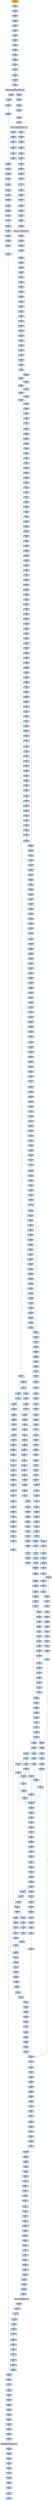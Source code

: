 strict digraph G {
	graph [bgcolor=transparent,
		name=G
	];
	node [color=lightsteelblue,
		fillcolor=lightsteelblue,
		shape=rectangle,
		style=filled
	];
	"0x0049e8c4"	[label="0x0049e8c4
movl"];
	"0x0049e8c7"	[label="0x0049e8c7
addl"];
	"0x0049e8c4" -> "0x0049e8c7"	[color="#000000"];
	"0x0049e9c0"	[label="0x0049e9c0
movb"];
	"0x0049e9c2"	[label="0x0049e9c2
incl"];
	"0x0049e9c0" -> "0x0049e9c2"	[color="#000000"];
	"0x0049e395"	[label="0x0049e395
pushl"];
	"0x0049e396"	[label="0x0049e396
pushl"];
	"0x0049e395" -> "0x0049e396"	[color="#000000"];
	"0x0049ef74"	[label="0x0049ef74
jb"];
	"0x0049ef7a"	[label="0x0049ef7a
movl"];
	"0x0049ef74" -> "0x0049ef7a"	[color="#000000",
		label=F];
	"0x0049ee50"	[label="0x0049ee50
andl"];
	"0x0049ee55"	[label="0x0049ee55
addl"];
	"0x0049ee50" -> "0x0049ee55"	[color="#000000"];
	"0x0049ef55"	[label="0x0049ef55
jb"];
	"0x0049ef57"	[label="0x0049ef57
movl"];
	"0x0049ef55" -> "0x0049ef57"	[color="#000000",
		label=F];
	"0x0049ecc9"	[label="0x0049ecc9
jb"];
	"0x0049eccb"	[label="0x0049eccb
jmp"];
	"0x0049ecc9" -> "0x0049eccb"	[color="#000000",
		label=F];
	"0x0049e864"	[label="0x0049e864
xorl"];
	"0x0049e866"	[label="0x0049e866
movb"];
	"0x0049e864" -> "0x0049e866"	[color="#000000"];
	"0x0049e95a"	[label="0x0049e95a
movl"];
	"0x0049e960"	[label="0x0049e960
xorl"];
	"0x0049e95a" -> "0x0049e960"	[color="#000000"];
	"0x0049e80f"	[label="0x0049e80f
movl"];
	"0x0049e813"	[label="0x0049e813
movl"];
	"0x0049e80f" -> "0x0049e813"	[color="#000000"];
	"0x0049eaaf"	[label="0x0049eaaf
incl"];
	"0x0049eab0"	[label="0x0049eab0
cmpl"];
	"0x0049eaaf" -> "0x0049eab0"	[color="#000000"];
	"0x0049e911"	[label="0x0049e911
movl"];
	"0x0049e915"	[label="0x0049e915
andl"];
	"0x0049e911" -> "0x0049e915"	[color="#000000"];
	"0x0049e287"	[label="0x0049e287
testl"];
	"0x0049e289"	[label="0x0049e289
jne"];
	"0x0049e287" -> "0x0049e289"	[color="#000000"];
	"0x0049ecea"	[label="0x0049ecea
popl"];
	"0x0049eceb"	[label="0x0049eceb
addl"];
	"0x0049ecea" -> "0x0049eceb"	[color="#000000"];
	"0x0049e974"	[label="0x0049e974
movl"];
	"0x0049e97a"	[label="0x0049e97a
andl"];
	"0x0049e974" -> "0x0049e97a"	[color="#000000"];
	"0x0049e90d"	[label="0x0049e90d
repz"];
	"0x0049e90f"	[label="0x0049e90f
movl"];
	"0x0049e90d" -> "0x0049e90f"	[color="#000000"];
	"0x0049e986"	[label="0x0049e986
xorl"];
	"0x0049e988"	[label="0x0049e988
movb"];
	"0x0049e986" -> "0x0049e988"	[color="#000000"];
	"0x0049e2c8"	[label="0x0049e2c8
je"];
	"0x0049e373"	[label="0x0049e373
movl"];
	"0x0049e2c8" -> "0x0049e373"	[color="#000000",
		label=T];
	"0x0049ef16"	[label="0x0049ef16
movl"];
	"0x0049ef1c"	[label="0x0049ef1c
movl"];
	"0x0049ef16" -> "0x0049ef1c"	[color="#000000"];
	"0x0049e056"	[label="0x0049e056
movb"];
	"0x0049e058"	[label="0x0049e058
scasb"];
	"0x0049e056" -> "0x0049e058"	[color="#000000"];
	"0x0049ea3b"	[label="0x0049ea3b
jae"];
	"0x0049ea44"	[label="0x0049ea44
cmpl"];
	"0x0049ea3b" -> "0x0049ea44"	[color="#000000",
		label=T];
	"0x0049ea3d"	[label="0x0049ea3d
movl"];
	"0x0049ea3b" -> "0x0049ea3d"	[color="#000000",
		label=F];
	"0x0049e7db"	[label="0x0049e7db
movl"];
	"0x0049e7de"	[label="0x0049e7de
movl"];
	"0x0049e7db" -> "0x0049e7de"	[color="#000000"];
	"0x0049eec8"	[label="0x0049eec8
cmpl"];
	"0x0049eecb"	[label="0x0049eecb
movl"];
	"0x0049eec8" -> "0x0049eecb"	[color="#000000"];
	"0x0049e8fa"	[label="0x0049e8fa
movl"];
	"0x0049e8fe"	[label="0x0049e8fe
movl"];
	"0x0049e8fa" -> "0x0049e8fe"	[color="#000000"];
	"0x0049eb76"	[label="0x0049eb76
call"];
	"0x0049e7a4"	[label="0x0049e7a4
pushl"];
	"0x0049eb76" -> "0x0049e7a4"	[color="#000000"];
	"0x0049eaf1"	[label="0x0049eaf1
movl"];
	"0x0049eaf7"	[label="0x0049eaf7
popl"];
	"0x0049eaf1" -> "0x0049eaf7"	[color="#000000"];
	"0x0049e84b"	[label="0x0049e84b
xorl"];
	"0x0049e84d"	[label="0x0049e84d
leal"];
	"0x0049e84b" -> "0x0049e84d"	[color="#000000"];
	"0x0049eba0"	[label="0x0049eba0
jb"];
	"0x0049eba2"	[label="0x0049eba2
leal"];
	"0x0049eba0" -> "0x0049eba2"	[color="#000000",
		label=F];
	"0x0049e89a"	[label="0x0049e89a
movl"];
	"0x0049e89e"	[label="0x0049e89e
leal"];
	"0x0049e89a" -> "0x0049e89e"	[color="#000000"];
	"0x0049e367"	[label="0x0049e367
addl"];
	"0x0049e36e"	[label="0x0049e36e
jmp"];
	"0x0049e367" -> "0x0049e36e"	[color="#000000"];
	"0x0049e6d7"	[label="0x0049e6d7
call"];
	"0x0049ea84"	[label="0x0049ea84
pushl"];
	"0x0049e6d7" -> "0x0049ea84"	[color="#000000"];
	"0x0049e7d9"	[label="0x0049e7d9
addl"];
	"0x0049e7d9" -> "0x0049e7db"	[color="#000000"];
	"0x0049e059"	[label="0x0049e059
jne"];
	"0x0049e058" -> "0x0049e059"	[color="#000000"];
	"0x0049e831"	[label="0x0049e831
ret"];
	"0x0049e831" -> "0x0049eaf1"	[color="#000000"];
	"0x0049ecd4"	[label="0x0049ecd4
movl"];
	"0x0049ecda"	[label="0x0049ecda
leal"];
	"0x0049ecd4" -> "0x0049ecda"	[color="#000000"];
	"0x0049e817"	[label="0x0049e817
movl"];
	"0x0049e81d"	[label="0x0049e81d
movl"];
	"0x0049e817" -> "0x0049e81d"	[color="#000000"];
	"0x0049eabc"	[label="0x0049eabc
pushl"];
	"0x0049eabd"	[label="0x0049eabd
pushl"];
	"0x0049eabc" -> "0x0049eabd"	[color="#000000"];
	"0x0049e8eb"	[label="0x0049e8eb
andl"];
	"0x0049e8f0"	[label="0x0049e8f0
subl"];
	"0x0049e8eb" -> "0x0049e8f0"	[color="#000000"];
	"0x0049ed3b"	[label="0x0049ed3b
incl"];
	"0x0049ed3c"	[label="0x0049ed3c
movl"];
	"0x0049ed3b" -> "0x0049ed3c"	[color="#000000"];
	"0x0049ea31"	[label="0x0049ea31
movl"];
	"0x0049ea36"	[label="0x0049ea36
jmp"];
	"0x0049ea31" -> "0x0049ea36"	[color="#000000"];
	"0x0049ea93"	[label="0x0049ea93
movl"];
	"0x0049ea95"	[label="0x0049ea95
pushl"];
	"0x0049ea93" -> "0x0049ea95"	[color="#000000"];
	"0x0049ed42"	[label="0x0049ed42
jmp"];
	"0x0049ef70"	[label="0x0049ef70
cmpl"];
	"0x0049ed42" -> "0x0049ef70"	[color="#000000"];
	"0x0049eb24"	[label="0x0049eb24
movl"];
	"0x0049eb2a"	[label="0x0049eb2a
movl"];
	"0x0049eb24" -> "0x0049eb2a"	[color="#000000"];
	"0x0049ea42"	[label="0x0049ea42
jmp"];
	"0x0049ea58"	[label="0x0049ea58
movl"];
	"0x0049ea42" -> "0x0049ea58"	[color="#000000"];
	"0x0049e00d"	[label="0x0049e00d
ret"];
	"0x0049e008"	[label="0x0049e008
jmp"];
	"0x0049e00d" -> "0x0049e008"	[color="#000000"];
	"0x0049eb6c"	[label="0x0049eb6c
pushl"];
	"0x0049eb6d"	[label="0x0049eb6d
pushl"];
	"0x0049eb6c" -> "0x0049eb6d"	[color="#000000"];
	"0x0049e095"	[label="0x0049e095
je"];
	"0x0049e0a1"	[label="0x0049e0a1
leal"];
	"0x0049e095" -> "0x0049e0a1"	[color="#000000",
		label=T];
	"0x0049e962"	[label="0x0049e962
testl"];
	"0x0049e960" -> "0x0049e962"	[color="#000000"];
	"0x0049ea87"	[label="0x0049ea87
movl"];
	"0x0049ea89"	[label="0x0049ea89
xorl"];
	"0x0049ea87" -> "0x0049ea89"	[color="#000000"];
	"0x0049e117"	[label="0x0049e117
movl"];
	"0x0049e11d"	[label="0x0049e11d
xorl"];
	"0x0049e117" -> "0x0049e11d"	[color="#000000"];
	"0x0049ef51"	[label="0x0049ef51
movl"];
	"0x0049ef53"	[label="0x0049ef53
cmpl"];
	"0x0049ef51" -> "0x0049ef53"	[color="#000000"];
	"0x0049e161"	[label="0x0049e161
movl"];
	"0x0049e163"	[label="0x0049e163
addl"];
	"0x0049e161" -> "0x0049e163"	[color="#000000"];
	"0x0049e1c0"	[label="0x0049e1c0
movl"];
	"0x0049e1c6"	[label="0x0049e1c6
subl"];
	"0x0049e1c0" -> "0x0049e1c6"	[color="#000000"];
	"0x0049e83d"	[label="0x0049e83d
movl"];
	"0x0049e83f"	[label="0x0049e83f
pushl"];
	"0x0049e83d" -> "0x0049e83f"	[color="#000000"];
	"0x0049e904"	[label="0x0049e904
shll"];
	"0x0049e907"	[label="0x0049e907
movw"];
	"0x0049e904" -> "0x0049e907"	[color="#000000"];
	"0x0049e91e"	[label="0x0049e91e
movl"];
	"0x0049e922"	[label="0x0049e922
movl"];
	"0x0049e91e" -> "0x0049e922"	[color="#000000"];
	"0x0049ea96"	[label="0x0049ea96
call"];
	"0x0049ea95" -> "0x0049ea96"	[color="#000000"];
	"0x0049e845"	[label="0x0049e845
movl"];
	"0x0049e845" -> "0x0049e84b"	[color="#000000"];
	"0x0049ebac"	[label="0x0049ebac
pushl"];
	"0x0049ebad"	[label="0x0049ebad
movl"];
	"0x0049ebac" -> "0x0049ebad"	[color="#000000"];
	"0x0049e802"	[label="0x0049e802
shrl"];
	"0x0049e804"	[label="0x0049e804
addl"];
	"0x0049e802" -> "0x0049e804"	[color="#000000"];
	"0x0049e7fb"	[label="0x0049e7fb
subl"];
	"0x0049e7fd"	[label="0x0049e7fd
andl"];
	"0x0049e7fb" -> "0x0049e7fd"	[color="#000000"];
	"0x0049eea8"	[label="0x0049eea8
shll"];
	"0x0049eeab"	[label="0x0049eeab
movb"];
	"0x0049eea8" -> "0x0049eeab"	[color="#000000"];
	"0x0049e8c9"	[label="0x0049e8c9
cmpl"];
	"0x0049e8c7" -> "0x0049e8c9"	[color="#000000"];
	"0x0049e9a1"	[label="0x0049e9a1
popl"];
	"0x0049e9a2"	[label="0x0049e9a2
popl"];
	"0x0049e9a1" -> "0x0049e9a2"	[color="#000000"];
	"0x0049e8d5"	[label="0x0049e8d5
movl"];
	"0x0049e8d8"	[label="0x0049e8d8
movl"];
	"0x0049e8d5" -> "0x0049e8d8"	[color="#000000"];
	"0x0049eab9"	[label="0x0049eab9
leal"];
	"0x0049eab9" -> "0x0049eabc"	[color="#000000"];
	"0x0049e6dc"	[label="0x0049e6dc
movl"];
	"0x0049e6e3"	[label="0x0049e6e3
movl"];
	"0x0049e6dc" -> "0x0049e6e3"	[color="#000000"];
	"0x0049ee46"	[label="0x0049ee46
movl"];
	"0x0049ee49"	[label="0x0049ee49
movl"];
	"0x0049ee46" -> "0x0049ee49"	[color="#000000"];
	"0x0049ef53" -> "0x0049ef55"	[color="#000000"];
	"0x0049e80b"	[label="0x0049e80b
popl"];
	"0x0049e80c"	[label="0x0049e80c
ret"];
	"0x0049e80b" -> "0x0049e80c"	[color="#000000"];
	"0x0049e964"	[label="0x0049e964
jbe"];
	"0x0049e966"	[label="0x0049e966
movl"];
	"0x0049e964" -> "0x0049e966"	[color="#000000",
		label=F];
	"0x0049e885"	[label="0x0049e885
movl"];
	"0x0049e888"	[label="0x0049e888
movl"];
	"0x0049e885" -> "0x0049e888"	[color="#000000"];
	"0x0049e9b5"	[label="0x0049e9b5
pushl"];
	"0x0049e9b6"	[label="0x0049e9b6
movl"];
	"0x0049e9b5" -> "0x0049e9b6"	[color="#000000"];
	"0x0049e014"	[label="0x0049e014
popl"];
	"0x0049e015"	[label="0x0049e015
movl"];
	"0x0049e014" -> "0x0049e015"	[color="#000000"];
	"0x0049ef5b"	[label="0x0049ef5b
addl"];
	"0x0049ef5d"	[label="0x0049ef5d
movl"];
	"0x0049ef5b" -> "0x0049ef5d"	[color="#000000"];
	"0x0049ea5f"	[label="0x0049ea5f
movl"];
	"0x0049ea62"	[label="0x0049ea62
movl"];
	"0x0049ea5f" -> "0x0049ea62"	[color="#000000"];
	"0x0049eb6e"	[label="0x0049eb6e
leal"];
	"0x0049eb71"	[label="0x0049eb71
pushl"];
	"0x0049eb6e" -> "0x0049eb71"	[color="#000000"];
	"0x0049ecf9"	[label="0x0049ecf9
subl"];
	"0x0049ecff"	[label="0x0049ecff
ret"];
	"0x0049ecf9" -> "0x0049ecff"	[color="#000000"];
	"0x0049e093"	[label="0x0049e093
orl"];
	"0x0049e093" -> "0x0049e095"	[color="#000000"];
	"0x0049e101"	[label="0x0049e101
movb"];
	"0x0049e103"	[label="0x0049e103
cmpb"];
	"0x0049e101" -> "0x0049e103"	[color="#000000"];
	"0x0049eb6d" -> "0x0049eb6e"	[color="#000000"];
	"0x0049e00e"	[label="0x0049e00e
call"];
	"0x0049e00e" -> "0x0049e014"	[color="#000000"];
	"0x0049ef6e"	[label="0x0049ef6e
je"];
	"0x0049ef6e" -> "0x0049ef70"	[color="#000000",
		label=F];
	"0x0049e7d6"	[label="0x0049e7d6
movl"];
	"0x0049e7d6" -> "0x0049e7d9"	[color="#000000"];
	"0x0049e929"	[label="0x0049e929
incl"];
	"0x0049e92a"	[label="0x0049e92a
decl"];
	"0x0049e929" -> "0x0049e92a"	[color="#000000"];
	"0x0049e7c7"	[label="0x0049e7c7
movl"];
	"0x0049e7cb"	[label="0x0049e7cb
shll"];
	"0x0049e7c7" -> "0x0049e7cb"	[color="#000000"];
	"0x0049e87e"	[label="0x0049e87e
movl"];
	"0x0049e882"	[label="0x0049e882
movl"];
	"0x0049e87e" -> "0x0049e882"	[color="#000000"];
	"0x0049ef57" -> "0x0049ef5b"	[color="#000000"];
	"0x0049ef41"	[label="0x0049ef41
cmpl"];
	"0x0049ef43"	[label="0x0049ef43
movl"];
	"0x0049ef41" -> "0x0049ef43"	[color="#000000"];
	"0x0049e962" -> "0x0049e964"	[color="#000000"];
	"0x0049e152"	[label="0x0049e152
popl"];
	"0x0049e153"	[label="0x0049e153
popl"];
	"0x0049e152" -> "0x0049e153"	[color="#000000"];
	"0x0049ee5a"	[label="0x0049ee5a
movl"];
	"0x0049ee5c"	[label="0x0049ee5c
cmpl"];
	"0x0049ee5a" -> "0x0049ee5c"	[color="#000000"];
	"0x0049e0b7"	[label="0x0049e0b7
pushl"];
	"0x0049e0bc"	[label="0x0049e0bc
pushl"];
	"0x0049e0b7" -> "0x0049e0bc"	[color="#000000"];
	"0x0049e949"	[label="0x0049e949
je"];
	"0x0049e949" -> "0x0049e95a"	[color="#000000",
		label=T];
	"0x0049ee6a"	[label="0x0049ee6a
movl"];
	"0x0049ee6d"	[label="0x0049ee6d
movl"];
	"0x0049ee6a" -> "0x0049ee6d"	[color="#000000"];
	"0x0049ebb6"	[label="0x0049ebb6
jne"];
	"0x0049ebc3"	[label="0x0049ebc3
xorl"];
	"0x0049ebb6" -> "0x0049ebc3"	[color="#000000",
		label=T];
	"0x0049e7a5"	[label="0x0049e7a5
movl"];
	"0x0049e7a7"	[label="0x0049e7a7
pushl"];
	"0x0049e7a5" -> "0x0049e7a7"	[color="#000000"];
	"0x0049e9ee"	[label="0x0049e9ee
movl"];
	"0x0049e9f1"	[label="0x0049e9f1
movl"];
	"0x0049e9ee" -> "0x0049e9f1"	[color="#000000"];
	"0x0049ea4e"	[label="0x0049ea4e
jmp"];
	"0x0049ea4e" -> "0x0049ea58"	[color="#000000"];
	"0x0049ecf1"	[label="0x0049ecf1
ret"];
	"0x0049eceb" -> "0x0049ecf1"	[color="#000000"];
	"0x0049e9a6"	[label="0x0049e9a6
popl"];
	"0x0049e9a7"	[label="0x0049e9a7
addl"];
	"0x0049e9a6" -> "0x0049e9a7"	[color="#000000"];
	"0x0049ea6c"	[label="0x0049ea6c
subl"];
	"0x0049ea6e"	[label="0x0049ea6e
popl"];
	"0x0049ea6c" -> "0x0049ea6e"	[color="#000000"];
	"0x0049eece"	[label="0x0049eece
movl"];
	"0x0049eed1"	[label="0x0049eed1
jae"];
	"0x0049eece" -> "0x0049eed1"	[color="#000000"];
	"0x0049e169"	[label="0x0049e169
movl"];
	"0x0049e163" -> "0x0049e169"	[color="#000000"];
	"0x0049ea82"	[label="0x0049ea82
popl"];
	"0x0049ea83"	[label="0x0049ea83
ret"];
	"0x0049ea82" -> "0x0049ea83"	[color="#000000"];
	"0x0049eb30"	[label="0x0049eb30
xorl"];
	"0x0049eb2a" -> "0x0049eb30"	[color="#000000"];
	"0x0049ea6f"	[label="0x0049ea6f
shrl"];
	"0x0049ea6e" -> "0x0049ea6f"	[color="#000000"];
	"0x0049e9d0"	[label="0x0049e9d0
shll"];
	"0x0049e9d3"	[label="0x0049e9d3
andl"];
	"0x0049e9d0" -> "0x0049e9d3"	[color="#000000"];
	"0x0049e9a4"	[label="0x0049e9a4
movb"];
	"0x0049e9a4" -> "0x0049e9a6"	[color="#000000"];
	"0x0049e416"	[label="0x0049e416
jne"];
	"0x0049e420"	[label="0x0049e420
pushl"];
	"0x0049e416" -> "0x0049e420"	[color="#000000",
		label=T];
	"0x0049eb55"	[label="0x0049eb55
repz"];
	"0x0049eb57"	[label="0x0049eb57
movl"];
	"0x0049eb55" -> "0x0049eb57"	[color="#000000"];
	"0x0049ef14"	[label="0x0049ef14
jmp"];
	"0x0049ef31"	[label="0x0049ef31
movl"];
	"0x0049ef14" -> "0x0049ef31"	[color="#000000"];
	"0x0049e111"	[label="0x0049e111
pushl"];
	"0x0049e112"	[label="0x0049e112
movl"];
	"0x0049e111" -> "0x0049e112"	[color="#000000"];
	"0x0049e8a1"	[label="0x0049e8a1
movl"];
	"0x0049e8a5"	[label="0x0049e8a5
movl"];
	"0x0049e8a1" -> "0x0049e8a5"	[color="#000000"];
	"0x0049e9c7"	[label="0x0049e9c7
movl"];
	"0x0049e9c9"	[label="0x0049e9c9
movl"];
	"0x0049e9c7" -> "0x0049e9c9"	[color="#000000"];
	"0x0049e022"	[label="0x0049e022
cmpl"];
	"0x0049e029"	[label="0x0049e029
movl"];
	"0x0049e022" -> "0x0049e029"	[color="#000000"];
	"0x0049e8b3"	[label="0x0049e8b3
movl"];
	"0x0049e8b7"	[label="0x0049e8b7
ja"];
	"0x0049e8b3" -> "0x0049e8b7"	[color="#000000"];
	"0x0049e6eb"	[label="0x0049e6eb
pushl"];
	"0x0049e6ec"	[label="0x0049e6ec
leal"];
	"0x0049e6eb" -> "0x0049e6ec"	[color="#000000"];
	"0x0049e114"	[label="0x0049e114
subl"];
	"0x0049e114" -> "0x0049e117"	[color="#000000"];
	"0x0049e7c4"	[label="0x0049e7c4
movl"];
	"0x0049e7c4" -> "0x0049e7c7"	[color="#000000"];
	"0x0049ef80"	[label="0x0049ef80
popl"];
	"0x0049ef81"	[label="0x0049ef81
popl"];
	"0x0049ef80" -> "0x0049ef81"	[color="#000000"];
	"0x0049e24f"	[label="0x0049e24f
orl"];
	"0x0049e251"	[label="0x0049e251
je"];
	"0x0049e24f" -> "0x0049e251"	[color="#000000"];
	"0x0049e869"	[label="0x0049e869
movl"];
	"0x0049e86d"	[label="0x0049e86d
leal"];
	"0x0049e869" -> "0x0049e86d"	[color="#000000"];
	"0x0049eaa2"	[label="0x0049eaa2
popl"];
	"0x0049eaa3"	[label="0x0049eaa3
movl"];
	"0x0049eaa2" -> "0x0049eaa3"	[color="#000000"];
	"0x0049eca5"	[label="0x0049eca5
jne"];
	"0x0049ecb2"	[label="0x0049ecb2
movb"];
	"0x0049eca5" -> "0x0049ecb2"	[color="#000000",
		label=T];
	"0x0049ecc6"	[label="0x0049ecc6
cmpl"];
	"0x0049ecc6" -> "0x0049ecc9"	[color="#000000"];
	"0x0049e926"	[label="0x0049e926
addl"];
	"0x0049e926" -> "0x0049e929"	[color="#000000"];
	"0x0049e7f2"	[label="0x0049e7f2
subl"];
	"0x0049e7f4"	[label="0x0049e7f4
shrl"];
	"0x0049e7f2" -> "0x0049e7f4"	[color="#000000"];
	"0x0049e1c8"	[label="0x0049e1c8
je"];
	"0x0049e243"	[label="0x0049e243
movl"];
	"0x0049e1c8" -> "0x0049e243"	[color="#000000",
		label=T];
	"0x0049e0b0"	[label="0x0049e0b0
pushl"];
	"0x0049e0b2"	[label="0x0049e0b2
pushl"];
	"0x0049e0b0" -> "0x0049e0b2"	[color="#000000"];
	"0x0049e7c2"	[label="0x0049e7c2
movl"];
	"0x0049e7c2" -> "0x0049e7c4"	[color="#000000"];
	"0x0049e10f"	[label="0x0049e10f
pushl"];
	"0x0049e110"	[label="0x0049e110
pushl"];
	"0x0049e10f" -> "0x0049e110"	[color="#000000"];
	"0x0049eb08"	[label="0x0049eb08
movl"];
	"0x0049eb0c"	[label="0x0049eb0c
pushl"];
	"0x0049eb08" -> "0x0049eb0c"	[color="#000000"];
	"0x0049e062"	[label="0x0049e062
jmp"];
	"0x0049e08d"	[label="0x0049e08d
movl"];
	"0x0049e062" -> "0x0049e08d"	[color="#000000"];
	"0x0049e9db"	[label="0x0049e9db
movl"];
	"0x0049e9de"	[label="0x0049e9de
addl"];
	"0x0049e9db" -> "0x0049e9de"	[color="#000000"];
	"0x0049e918"	[label="0x0049e918
repz"];
	"0x0049e91a"	[label="0x0049e91a
movl"];
	"0x0049e918" -> "0x0049e91a"	[color="#000000"];
	"0x0049e6cc"	[label="0x0049e6cc
subl"];
	"0x0049e6d2"	[label="0x0049e6d2
leal"];
	"0x0049e6cc" -> "0x0049e6d2"	[color="#000000"];
	"0x0049eefa"	[label="0x0049eefa
jae"];
	"0x0049eefa" -> "0x0049ef16"	[color="#000000",
		label=T];
	"0x0049eefc"	[label="0x0049eefc
movl"];
	"0x0049eefa" -> "0x0049eefc"	[color="#000000",
		label=F];
	"0x0049e93d"	[label="0x0049e93d
jge"];
	"0x0049e943"	[label="0x0049e943
cmpl"];
	"0x0049e93d" -> "0x0049e943"	[color="#000000",
		label=F];
	"0x0049e1c6" -> "0x0049e1c8"	[color="#000000"];
	"0x0049e8dc"	[label="0x0049e8dc
movl"];
	"0x0049e8d8" -> "0x0049e8dc"	[color="#000000"];
	"0x0049eb72"	[label="0x0049eb72
pushl"];
	"0x0049eb71" -> "0x0049eb72"	[color="#000000"];
	"0x0049eee0"	[label="0x0049eee0
addl"];
	"0x0049eee2"	[label="0x0049eee2
shrl"];
	"0x0049eee0" -> "0x0049eee2"	[color="#000000"];
	"0x0049ee34"	[label="0x0049ee34
jb"];
	"0x0049ee67"	[label="0x0049ee67
movl"];
	"0x0049ee34" -> "0x0049ee67"	[color="#000000",
		label=T];
	"0x0049ee36"	[label="0x0049ee36
movl"];
	"0x0049ee34" -> "0x0049ee36"	[color="#000000",
		label=F];
	"0x0049e9cc"	[label="0x0049e9cc
movl"];
	"0x0049e9c9" -> "0x0049e9cc"	[color="#000000"];
	"0x0049e83a"	[label="0x0049e83a
pushl"];
	"0x0049e83b"	[label="0x0049e83b
pushl"];
	"0x0049e83a" -> "0x0049e83b"	[color="#000000"];
	"0x0049eec4"	[label="0x0049eec4
orl"];
	"0x0049eec6"	[label="0x0049eec6
movl"];
	"0x0049eec4" -> "0x0049eec6"	[color="#000000"];
	"0x0049ee67" -> "0x0049ee6a"	[color="#000000"];
	"0x0049ee97"	[label="0x0049ee97
leal"];
	"0x0049ee9a"	[label="0x0049ee9a
jmp"];
	"0x0049ee97" -> "0x0049ee9a"	[color="#000000"];
	"0x0049e823"	[label="0x0049e823
leal"];
	"0x0049e81d" -> "0x0049e823"	[color="#000000"];
	"0x0049e826"	[label="0x0049e826
movl"];
	"0x0049e82c"	[label="0x0049e82c
addl"];
	"0x0049e826" -> "0x0049e82c"	[color="#000000"];
	"0x0049ea7f"	[label="0x0049ea7f
movl"];
	"0x0049ea7f" -> "0x0049ea82"	[color="#000000"];
	"0x0049ef22"	[label="0x0049ef22
leal"];
	"0x0049ef25"	[label="0x0049ef25
movl"];
	"0x0049ef22" -> "0x0049ef25"	[color="#000000"];
	"0x0049e983"	[label="0x0049e983
movl"];
	"0x0049e983" -> "0x0049e986"	[color="#000000"];
	"0x0049ece3"	[label="0x0049ece3
repz"];
	"0x0049ece5"	[label="0x0049ece5
popl"];
	"0x0049ece3" -> "0x0049ece5"	[color="#000000"];
	"0x0049e2a2"	[label="0x0049e2a2
movl"];
	"0x0049e36e" -> "0x0049e2a2"	[color="#000000"];
	"0x0049e92b"	[label="0x0049e92b
addl"];
	"0x0049e92a" -> "0x0049e92b"	[color="#000000"];
	"0x0049e8e9"	[label="0x0049e8e9
movl"];
	"0x0049e8e9" -> "0x0049e8eb"	[color="#000000"];
	"0x0049e0f7"	[label="0x0049e0f7
pushl"];
	"0x0049e0fa"	[label="0x0049e0fa
pushl"];
	"0x0049e0f7" -> "0x0049e0fa"	[color="#000000"];
	"0x0049ea2f"	[label="0x0049ea2f
jae"];
	"0x0049ea2f" -> "0x0049ea31"	[color="#000000",
		label=F];
	"0x0049ea38"	[label="0x0049ea38
cmpl"];
	"0x0049ea2f" -> "0x0049ea38"	[color="#000000",
		label=T];
	"0x0049e0be"	[label="0x0049e0be
call"];
	VIRTUALALLOC_KERNEL32_DLL	[color=lightgrey,
		fillcolor=lightgrey,
		label="VIRTUALALLOC_KERNEL32_DLL
VIRTUALALLOC-KERNEL32-DLL"];
	"0x0049e0be" -> VIRTUALALLOC_KERNEL32_DLL	[color="#000000"];
	"0x0049e292"	[label="0x0049e292
movl"];
	"0x0049e289" -> "0x0049e292"	[color="#000000",
		label=T];
	"0x0049ee39"	[label="0x0049ee39
movl"];
	"0x0049ee3c"	[label="0x0049ee3c
shll"];
	"0x0049ee39" -> "0x0049ee3c"	[color="#000000"];
	"0x0049eab5"	[label="0x0049eab5
movl"];
	"0x0049eab5" -> "0x0049eab9"	[color="#000000"];
	"0x0049ea07"	[label="0x0049ea07
jae"];
	"0x0049ea09"	[label="0x0049ea09
movl"];
	"0x0049ea07" -> "0x0049ea09"	[color="#000000",
		label=F];
	"0x0049ea1d"	[label="0x0049ea1d
cmpl"];
	"0x0049ea07" -> "0x0049ea1d"	[color="#000000",
		label=T];
	"0x0049e08d" -> "0x0049e093"	[color="#000000"];
	"0x0049ef47"	[label="0x0049ef47
movl"];
	"0x0049ef49"	[label="0x0049ef49
subl"];
	"0x0049ef47" -> "0x0049ef49"	[color="#000000"];
	"0x0049e106"	[label="0x0049e106
jne"];
	"0x0049e103" -> "0x0049e106"	[color="#000000"];
	"0x0049e807"	[label="0x0049e807
movl"];
	"0x0049e80a"	[label="0x0049e80a
popl"];
	"0x0049e807" -> "0x0049e80a"	[color="#000000"];
	"0x0049eea2"	[label="0x0049eea2
movl"];
	"0x0049eea5"	[label="0x0049eea5
movl"];
	"0x0049eea2" -> "0x0049eea5"	[color="#000000"];
	"0x0049e384"	[label="0x0049e384
jmp"];
	"0x0049e271"	[label="0x0049e271
movl"];
	"0x0049e384" -> "0x0049e271"	[color="#000000"];
	"0x0049ea27"	[label="0x0049ea27
addl"];
	"0x0049ea2a"	[label="0x0049ea2a
jmp"];
	"0x0049ea27" -> "0x0049ea2a"	[color="#000000"];
	"0x0049e7f6"	[label="0x0049e7f6
movl"];
	"0x0049e7f6" -> "0x0049e7fb"	[color="#000000"];
	"0x0049e823" -> "0x0049e826"	[color="#000000"];
	"0x0049ef05"	[label="0x0049ef05
je"];
	"0x0049ef37"	[label="0x0049ef37
movl"];
	"0x0049ef05" -> "0x0049ef37"	[color="#000000",
		label=T];
	"0x0049ef07"	[label="0x0049ef07
movl"];
	"0x0049ef05" -> "0x0049ef07"	[color="#000000",
		label=F];
	"0x0049e9be"	[label="0x0049e9be
movl"];
	"0x0049e9be" -> "0x0049e9c0"	[color="#000000"];
	"0x0049e72f"	[label="0x0049e72f
ret"];
	"0x0049e72f" -> "0x0049e101"	[color="#000000"];
	"0x0049e862"	[label="0x0049e862
jbe"];
	"0x0049e862" -> "0x0049e864"	[color="#000000",
		label=F];
	"0x0049ee42"	[label="0x0049ee42
movb"];
	"0x0049ee42" -> "0x0049ee46"	[color="#000000"];
	"0x0049eef7"	[label="0x0049eef7
cmpl"];
	"0x0049eef7" -> "0x0049eefa"	[color="#000000"];
	"0x0049ef4b"	[label="0x0049ef4b
incl"];
	"0x0049ef49" -> "0x0049ef4b"	[color="#000000"];
	"0x0049ee4c"	[label="0x0049ee4c
movl"];
	"0x0049ee4c" -> "0x0049ee50"	[color="#000000"];
	"0x0049ef1c" -> "0x0049ef22"	[color="#000000"];
	"0x0049e110" -> "0x0049e111"	[color="#000000"];
	"0x0049e9e4"	[label="0x0049e9e4
movl"];
	"0x0049e9e6"	[label="0x0049e9e6
movl"];
	"0x0049e9e4" -> "0x0049e9e6"	[color="#000000"];
	"0x0049e26f"	[label="0x0049e26f
addl"];
	"0x0049e26f" -> "0x0049e271"	[color="#000000"];
	"0x0049e425"	[label="0x0049e425
ret"];
	"0x0049e420" -> "0x0049e425"	[color="#000000"];
	"0x0049ee7d"	[label="0x0049ee7d
movl"];
	"0x0049ee80"	[label="0x0049ee80
subl"];
	"0x0049ee7d" -> "0x0049ee80"	[color="#000000"];
	"0x0049e729"	[label="0x0049e729
addl"];
	"0x0049e729" -> "0x0049e72f"	[color="#000000"];
	"0x0049ea14"	[label="0x0049ea14
xorl"];
	"0x0049ea16"	[label="0x0049ea16
movb"];
	"0x0049ea14" -> "0x0049ea16"	[color="#000000"];
	"0x0049e99f"	[label="0x0049e99f
jb"];
	"0x0049e99f" -> "0x0049e9a1"	[color="#000000",
		label=F];
	"0x0049eb63"	[label="0x0049eb63
subl"];
	"0x0049eb69"	[label="0x0049eb69
pushl"];
	"0x0049eb63" -> "0x0049eb69"	[color="#000000"];
	"0x0049ece8"	[label="0x0049ece8
movb"];
	"0x0049ece8" -> "0x0049ecea"	[color="#000000"];
	"0x0049e0e9"	[label="0x0049e0e9
movl"];
	"0x0049e0eb"	[label="0x0049e0eb
addl"];
	"0x0049e0e9" -> "0x0049e0eb"	[color="#000000"];
	"0x0049eead"	[label="0x0049eead
incl"];
	"0x0049eeab" -> "0x0049eead"	[color="#000000"];
	"0x0049e6f0"	[label="0x0049e6f0
call"];
	"0x0049eb02"	[label="0x0049eb02
movl"];
	"0x0049e6f0" -> "0x0049eb02"	[color="#000000"];
	"0x0049ee5f"	[label="0x0049ee5f
movl"];
	"0x0049ee62"	[label="0x0049ee62
movl"];
	"0x0049ee5f" -> "0x0049ee62"	[color="#000000"];
	"0x0049ef70" -> "0x0049ef74"	[color="#000000"];
	"0x0049ef39"	[label="0x0049ef39
movl"];
	"0x0049ef37" -> "0x0049ef39"	[color="#000000"];
	"0x0049e8f4"	[label="0x0049e8f4
movb"];
	"0x0049e8f6"	[label="0x0049e8f6
movl"];
	"0x0049e8f4" -> "0x0049e8f6"	[color="#000000"];
	"0x0049e37e"	[label="0x0049e37e
movl"];
	"0x0049e37e" -> "0x0049e384"	[color="#000000"];
	"0x0049eaf8"	[label="0x0049eaf8
popl"];
	"0x0049eaf7" -> "0x0049eaf8"	[color="#000000"];
	"0x0049ef63"	[label="0x0049ef63
jmp"];
	"0x0049ef63" -> "0x0049ef70"	[color="#000000"];
	"0x0049ebb4"	[label="0x0049ebb4
testb"];
	"0x0049ebb4" -> "0x0049ebb6"	[color="#000000"];
	"0x0049e834"	[label="0x0049e834
subl"];
	"0x0049e834" -> "0x0049e83a"	[color="#000000"];
	"0x0049e05f"	[label="0x0049e05f
leal"];
	"0x0049e05f" -> "0x0049e062"	[color="#000000"];
	"0x0049e39d"	[label="0x0049e39d
pushl"];
	"0x0049e39e"	[label="0x0049e39e
call"];
	"0x0049e39d" -> "0x0049e39e"	[color="#000000"];
	"0x0049e2f0"	[label="0x0049e2f0
popl"];
	"0x0049e2f1"	[label="0x0049e2f1
jne"];
	"0x0049e2f0" -> "0x0049e2f1"	[color="#000000"];
	"0x0049ee65"	[label="0x0049ee65
jae"];
	"0x0049ee62" -> "0x0049ee65"	[color="#000000"];
	"0x0049e85e"	[label="0x0049e85e
movl"];
	"0x0049e85e" -> "0x0049e862"	[color="#000000"];
	"0x0049e96d"	[label="0x0049e96d
movb"];
	"0x0049e970"	[label="0x0049e970
testb"];
	"0x0049e96d" -> "0x0049e970"	[color="#000000"];
	"0x0049ed34"	[label="0x0049ed34
movl"];
	"0x0049ed36"	[label="0x0049ed36
movb"];
	"0x0049ed34" -> "0x0049ed36"	[color="#000000"];
	"0x0049e179"	[label="0x0049e179
repz"];
	"0x0049e17b"	[label="0x0049e17b
popl"];
	"0x0049e179" -> "0x0049e17b"	[color="#000000"];
	"0x0049e9ad"	[label="0x0049e9ad
ret"];
	"0x0049e9a7" -> "0x0049e9ad"	[color="#000000"];
	"0x0049e3ff"	[label="0x0049e3ff
popl"];
	"0x0049e400"	[label="0x0049e400
movl"];
	"0x0049e3ff" -> "0x0049e400"	[color="#000000"];
	"0x0049e8cc"	[label="0x0049e8cc
movl"];
	"0x0049e8c9" -> "0x0049e8cc"	[color="#000000"];
	"0x0049ecb9"	[label="0x0049ecb9
xorl"];
	"0x0049ecb2" -> "0x0049ecb9"	[color="#000000"];
	"0x0049e2a8"	[label="0x0049e2a8
movl"];
	"0x0049e2aa"	[label="0x0049e2aa
testl"];
	"0x0049e2a8" -> "0x0049e2aa"	[color="#000000"];
	"0x0049ef45"	[label="0x0049ef45
jae"];
	"0x0049ef45" -> "0x0049ef47"	[color="#000000",
		label=F];
	"0x0049e9c3"	[label="0x0049e9c3
movb"];
	"0x0049e9c2" -> "0x0049e9c3"	[color="#000000"];
	"0x0049eee4"	[label="0x0049eee4
movl"];
	"0x0049eee9"	[label="0x0049eee9
movl"];
	"0x0049eee4" -> "0x0049eee9"	[color="#000000"];
	"0x0049ece7"	[label="0x0049ece7
popl"];
	"0x0049ece7" -> "0x0049ece8"	[color="#000000"];
	"0x0049e9b0"	[label="0x0049e9b0
pushl"];
	"0x0049e9b1"	[label="0x0049e9b1
pushl"];
	"0x0049e9b0" -> "0x0049e9b1"	[color="#000000"];
	"0x0049e840"	[label="0x0049e840
movl"];
	"0x0049e83f" -> "0x0049e840"	[color="#000000"];
	"0x0049ee36" -> "0x0049ee39"	[color="#000000"];
	"0x0049e108"	[label="0x0049e108
incb"];
	"0x0049e10e"	[label="0x0049e10e
pushl"];
	"0x0049e108" -> "0x0049e10e"	[color="#000000"];
	"0x0049e405"	[label="0x0049e405
pushl"];
	"0x0049e400" -> "0x0049e405"	[color="#000000"];
	"0x0049e392"	[label="0x0049e392
addl"];
	"0x0049e394"	[label="0x0049e394
pushl"];
	"0x0049e392" -> "0x0049e394"	[color="#000000"];
	"0x0049e9f9"	[label="0x0049e9f9
subl"];
	"0x0049e9fb"	[label="0x0049e9fb
shrl"];
	"0x0049e9f9" -> "0x0049e9fb"	[color="#000000"];
	"0x0049ef7e"	[label="0x0049ef7e
movl"];
	"0x0049ef7a" -> "0x0049ef7e"	[color="#000000"];
	"0x0049e2ee"	[label="0x0049e2ee
testl"];
	"0x0049e2ee" -> "0x0049e2f0"	[color="#000000"];
	"0x0049e001"	[color=lightgrey,
		fillcolor=orange,
		label="0x0049e001
pusha"];
	"0x0049e002"	[label="0x0049e002
call"];
	"0x0049e001" -> "0x0049e002"	[color="#000000"];
	"0x0049ed38"	[label="0x0049ed38
movl"];
	"0x0049ed36" -> "0x0049ed38"	[color="#000000"];
	"0x0049eb98"	[label="0x0049eb98
movb"];
	"0x0049e80c" -> "0x0049eb98"	[color="#000000"];
	"0x0049e11f"	[label="0x0049e11f
orl"];
	"0x0049e121"	[label="0x0049e121
je"];
	"0x0049e11f" -> "0x0049e121"	[color="#000000"];
	"0x0049e264"	[label="0x0049e264
movl"];
	"0x0049e251" -> "0x0049e264"	[color="#000000",
		label=T];
	"0x0049eccb" -> "0x0049ecd4"	[color="#000000"];
	"0x0049eab3"	[label="0x0049eab3
jb"];
	"0x0049eab3" -> "0x0049eab5"	[color="#000000",
		label=F];
	"0x0049ee18"	[label="0x0049ee18
movb"];
	"0x0049ecff" -> "0x0049ee18"	[color="#000000"];
	"0x0049ea9b"	[label="0x0049ea9b
movb"];
	"0x0049ecff" -> "0x0049ea9b"	[color="#000000"];
	"0x0049ef3d"	[label="0x0049ef3d
incl"];
	"0x0049ef3e"	[label="0x0049ef3e
leal"];
	"0x0049ef3d" -> "0x0049ef3e"	[color="#000000"];
	"0x0049e38f"	[label="0x0049e38f
movl"];
	"0x0049e38f" -> "0x0049e392"	[color="#000000"];
	"0x0049eaad"	[label="0x0049eaad
addl"];
	"0x0049eaad" -> "0x0049eaaf"	[color="#000000"];
	"0x0049ee49" -> "0x0049ee4c"	[color="#000000"];
	"0x0049e935"	[label="0x0049e935
movl"];
	"0x0049e939"	[label="0x0049e939
movl"];
	"0x0049e935" -> "0x0049e939"	[color="#000000"];
	"0x0049eb0d"	[label="0x0049eb0d
movl"];
	"0x0049eb0f"	[label="0x0049eb0f
leal"];
	"0x0049eb0d" -> "0x0049eb0f"	[color="#000000"];
	"0x0049ee24"	[label="0x0049ee24
je"];
	"0x0049ee26"	[label="0x0049ee26
cmpl"];
	"0x0049ee24" -> "0x0049ee26"	[color="#000000",
		label=F];
	"0x0049ee9c"	[label="0x0049ee9c
cmpl"];
	"0x0049ee24" -> "0x0049ee9c"	[color="#000000",
		label=T];
	"0x0049ea22"	[label="0x0049ea22
cmpl"];
	"0x0049ea25"	[label="0x0049ea25
sbbl"];
	"0x0049ea22" -> "0x0049ea25"	[color="#000000"];
	"0x0049e378"	[label="0x0049e378
movl"];
	"0x0049e37b"	[label="0x0049e37b
addl"];
	"0x0049e378" -> "0x0049e37b"	[color="#000000"];
	"0x0049e398"	[label="0x0049e398
pushl"];
	"0x0049e39a"	[label="0x0049e39a
pushl"];
	"0x0049e398" -> "0x0049e39a"	[color="#000000"];
	"0x0049ea5d"	[label="0x0049ea5d
addl"];
	"0x0049ea5d" -> "0x0049ea5f"	[color="#000000"];
	"0x0049e249"	[label="0x0049e249
movl"];
	"0x0049e249" -> "0x0049e24f"	[color="#000000"];
	"0x0049ebc7"	[label="0x0049ebc7
call"];
	"0x0049ebc7" -> "0x0049e9b0"	[color="#000000"];
	"0x0049e298"	[label="0x0049e298
movl"];
	"0x0049e298" -> "0x0049e2a2"	[color="#000000"];
	"0x0049eeae"	[label="0x0049eeae
movb"];
	"0x0049eeb2"	[label="0x0049eeb2
movl"];
	"0x0049eeae" -> "0x0049eeb2"	[color="#000000"];
	"0x0049e154"	[label="0x0049e154
popl"];
	"0x0049e153" -> "0x0049e154"	[color="#000000"];
	"0x0049e389"	[label="0x0049e389
movl"];
	"0x0049e389" -> "0x0049e38f"	[color="#000000"];
	"0x0049e9e1"	[label="0x0049e9e1
movl"];
	"0x0049e9e1" -> "0x0049e9e4"	[color="#000000"];
	"0x0049ee88"	[label="0x0049ee88
shrl"];
	"0x0049ee8a"	[label="0x0049ee8a
leal"];
	"0x0049ee88" -> "0x0049ee8a"	[color="#000000"];
	"0x0049e9c3" -> "0x0049e9c7"	[color="#000000"];
	"0x0049eed9"	[label="0x0049eed9
movl"];
	"0x0049eede"	[label="0x0049eede
subl"];
	"0x0049eed9" -> "0x0049eede"	[color="#000000"];
	"0x0049e2c6"	[label="0x0049e2c6
testl"];
	"0x0049e2c6" -> "0x0049e2c8"	[color="#000000"];
	"0x0049e16f"	[label="0x0049e16f
sarl"];
	"0x0049e169" -> "0x0049e16f"	[color="#000000"];
	"0x0049e8e0"	[label="0x0049e8e0
movl"];
	"0x0049e8e6"	[label="0x0049e8e6
shrl"];
	"0x0049e8e0" -> "0x0049e8e6"	[color="#000000"];
	"0x0049ea47"	[label="0x0049ea47
jae"];
	"0x0049ea44" -> "0x0049ea47"	[color="#000000"];
	"0x0049ecf8"	[label="0x0049ecf8
popl"];
	"0x0049ecf8" -> "0x0049ecf9"	[color="#000000"];
	"0x0049eb4f"	[label="0x0049eb4f
movl"];
	"0x0049eb4f" -> "0x0049eb55"	[color="#000000"];
	"0x0049eb9c"	[label="0x0049eb9c
incl"];
	"0x0049eb9d"	[label="0x0049eb9d
cmpl"];
	"0x0049eb9c" -> "0x0049eb9d"	[color="#000000"];
	"0x0049ef6c"	[label="0x0049ef6c
testb"];
	"0x0049ef6c" -> "0x0049ef6e"	[color="#000000"];
	"0x0049eed3"	[label="0x0049eed3
movl"];
	"0x0049eed6"	[label="0x0049eed6
movl"];
	"0x0049eed3" -> "0x0049eed6"	[color="#000000"];
	"0x0049eeb5"	[label="0x0049eeb5
movl"];
	"0x0049eeb2" -> "0x0049eeb5"	[color="#000000"];
	"0x0049e2b1"	[label="0x0049e2b1
addl"];
	"0x0049e2b3"	[label="0x0049e2b3
addl"];
	"0x0049e2b1" -> "0x0049e2b3"	[color="#000000"];
	"0x0049ef82"	[label="0x0049ef82
popl"];
	"0x0049ef83"	[label="0x0049ef83
movb"];
	"0x0049ef82" -> "0x0049ef83"	[color="#000000"];
	"0x0049e406"	[label="0x0049e406
addl"];
	"0x0049e405" -> "0x0049e406"	[color="#000000"];
	"0x0049ecbb"	[label="0x0049ecbb
cmpb"];
	"0x0049ecb9" -> "0x0049ecbb"	[color="#000000"];
	"0x0049e7ae"	[label="0x0049e7ae
cmpl"];
	"0x0049e7b1"	[label="0x0049e7b1
jb"];
	"0x0049e7ae" -> "0x0049e7b1"	[color="#000000"];
	"0x0049e9a3"	[label="0x0049e9a3
popl"];
	"0x0049e9a3" -> "0x0049e9a4"	[color="#000000"];
	"0x0049ee31"	[label="0x0049ee31
cmpl"];
	"0x0049ee31" -> "0x0049ee34"	[color="#000000"];
	"0x0049e939" -> "0x0049e93d"	[color="#000000"];
	"0x0049ee41"	[label="0x0049ee41
incl"];
	"0x0049ee41" -> "0x0049ee42"	[color="#000000"];
	"0x0049ef61"	[label="0x0049ef61
movl"];
	"0x0049ef61" -> "0x0049ef63"	[color="#000000"];
	"0x0049e7ce"	[label="0x0049e7ce
andl"];
	"0x0049e7d4"	[label="0x0049e7d4
orl"];
	"0x0049e7ce" -> "0x0049e7d4"	[color="#000000"];
	"0x0049e915" -> "0x0049e918"	[color="#000000"];
	"0x0049ee82"	[label="0x0049ee82
andl"];
	"0x0049ee82" -> "0x0049ee88"	[color="#000000"];
	"0x0049e0e8"	[label="0x0049e0e8
pushl"];
	"0x0049e0e8" -> "0x0049e0e9"	[color="#000000"];
	"0x0049e2be"	[label="0x0049e2be
addl"];
	"0x0049e2c0"	[label="0x0049e2c0
addl"];
	"0x0049e2be" -> "0x0049e2c0"	[color="#000000"];
	"0x0049e276"	[label="0x0049e276
je"];
	"0x0049e276" -> "0x0049e389"	[color="#000000",
		label=T];
	"0x0049e8a9"	[label="0x0049e8a9
shll"];
	"0x0049e8a5" -> "0x0049e8a9"	[color="#000000"];
	"0x0049e97f"	[label="0x0049e97f
movl"];
	"0x0049e97a" -> "0x0049e97f"	[color="#000000"];
	"0x0049e9b8"	[label="0x0049e9b8
cmpl"];
	"0x0049e9bc"	[label="0x0049e9bc
jb"];
	"0x0049e9b8" -> "0x0049e9bc"	[color="#000000"];
	"0x0049e98b"	[label="0x0049e98b
movl"];
	"0x0049e988" -> "0x0049e98b"	[color="#000000"];
	"0x0049ea25" -> "0x0049ea27"	[color="#000000"];
	"0x0049ef85"	[label="0x0049ef85
popl"];
	"0x0049ef86"	[label="0x0049ef86
addl"];
	"0x0049ef85" -> "0x0049ef86"	[color="#000000"];
	"0x0049e83c"	[label="0x0049e83c
pushl"];
	"0x0049e83c" -> "0x0049e83d"	[color="#000000"];
	"0x0049e394" -> "0x0049e395"	[color="#000000"];
	"0x0049e82c" -> "0x0049e831"	[color="#000000"];
	"0x0049ece6"	[label="0x0049ece6
popl"];
	"0x0049ece6" -> "0x0049ece7"	[color="#000000"];
	"0x0049ea20"	[label="0x0049ea20
jae"];
	"0x0049ea20" -> "0x0049ea22"	[color="#000000",
		label=F];
	"0x0049ea2c"	[label="0x0049ea2c
cmpl"];
	"0x0049ea20" -> "0x0049ea2c"	[color="#000000",
		label=T];
	"0x0049e892"	[label="0x0049e892
movl"];
	"0x0049e892" -> "0x0049e89a"	[color="#000000"];
	"0x0049e05b"	[label="0x0049e05b
cmpb"];
	"0x0049e059" -> "0x0049e05b"	[color="#000000",
		label=F];
	"0x0049eede" -> "0x0049eee0"	[color="#000000"];
	"0x0049eeec"	[label="0x0049eeec
subl"];
	"0x0049eee9" -> "0x0049eeec"	[color="#000000"];
	"0x0049ed3a"	[label="0x0049ed3a
incl"];
	"0x0049ed3a" -> "0x0049ed3b"	[color="#000000"];
	"0x0049e996"	[label="0x0049e996
movl"];
	"0x0049e99c"	[label="0x0049e99c
incl"];
	"0x0049e996" -> "0x0049e99c"	[color="#000000"];
	"0x0049eac2"	[label="0x0049eac2
call"];
	"0x0049eac2" -> "0x0049e80f"	[color="#000000"];
	"0x0049e8f8"	[label="0x0049e8f8
movb"];
	"0x0049e8f6" -> "0x0049e8f8"	[color="#000000"];
	"0x0049e40d"	[label="0x0049e40d
orl"];
	"0x0049e40f"	[label="0x0049e40f
movl"];
	"0x0049e40d" -> "0x0049e40f"	[color="#000000"];
	"0x0049e155"	[label="0x0049e155
jmp"];
	"0x0049e15f"	[label="0x0049e15f
movl"];
	"0x0049e155" -> "0x0049e15f"	[color="#000000"];
	VIRTUALPROTECT_KERNEL32_DLL	[color=lightgrey,
		fillcolor=lightgrey,
		label="VIRTUALPROTECT_KERNEL32_DLL
VIRTUALPROTECT-KERNEL32-DLL"];
	VIRTUALPROTECT_KERNEL32_DLL -> "0x0049e3ff"	[color="#000000"];
	"0x0049eb6a"	[label="0x0049eb6a
movl"];
	"0x0049eb69" -> "0x0049eb6a"	[color="#000000"];
	"0x0049ecc5"	[label="0x0049ecc5
incl"];
	"0x0049ecc5" -> "0x0049ecc6"	[color="#000000"];
	"0x0049ea85"	[label="0x0049ea85
pushl"];
	"0x0049ea86"	[label="0x0049ea86
pushl"];
	"0x0049ea85" -> "0x0049ea86"	[color="#000000"];
	"0x0049e2b9"	[label="0x0049e2b9
movl"];
	"0x0049e2bb"	[label="0x0049e2bb
movl"];
	"0x0049e2b9" -> "0x0049e2bb"	[color="#000000"];
	"0x0049ee80" -> "0x0049ee82"	[color="#000000"];
	"0x0049e99d"	[label="0x0049e99d
cmpl"];
	"0x0049e99c" -> "0x0049e99d"	[color="#000000"];
	"0x0049e2a2" -> "0x0049e2a8"	[color="#000000"];
	"0x0049e931"	[label="0x0049e931
movl"];
	"0x0049e931" -> "0x0049e935"	[color="#000000"];
	"0x0049eaab"	[label="0x0049eaab
shll"];
	"0x0049eaab" -> "0x0049eaad"	[color="#000000"];
	"0x0049e900"	[label="0x0049e900
movl"];
	"0x0049e900" -> "0x0049e904"	[color="#000000"];
	"0x0049ea5a"	[label="0x0049ea5a
movl"];
	"0x0049ea58" -> "0x0049ea5a"	[color="#000000"];
	"0x0049ee95"	[label="0x0049ee95
addl"];
	"0x0049ee95" -> "0x0049ee97"	[color="#000000"];
	"0x0049e2ac"	[label="0x0049e2ac
jne"];
	"0x0049e2aa" -> "0x0049e2ac"	[color="#000000"];
	"0x0049ef2b"	[label="0x0049ef2b
movl"];
	"0x0049ef2b" -> "0x0049ef31"	[color="#000000"];
	"0x0049e877"	[label="0x0049e877
jb"];
	"0x0049e879"	[label="0x0049e879
movl"];
	"0x0049e877" -> "0x0049e879"	[color="#000000",
		label=F];
	"0x0049eb06"	[label="0x0049eb06
movl"];
	"0x0049eb02" -> "0x0049eb06"	[color="#000000"];
	"0x0049eabd" -> "0x0049eac2"	[color="#000000"];
	"0x0049eea0"	[label="0x0049eea0
jb"];
	"0x0049eea0" -> "0x0049eea2"	[color="#000000",
		label=F];
	"0x0049eea0" -> "0x0049eed3"	[color="#000000",
		label=T];
	"0x0049e40c"	[label="0x0049e40c
popl"];
	"0x0049e40c" -> "0x0049e40d"	[color="#000000"];
	"0x0049ef81" -> "0x0049ef82"	[color="#000000"];
	"0x0049ea65"	[label="0x0049ea65
movl"];
	"0x0049ea62" -> "0x0049ea65"	[color="#000000"];
	"0x0049ee78"	[label="0x0049ee78
movl"];
	"0x0049ee78" -> "0x0049ee7d"	[color="#000000"];
	"0x0049e9b2"	[label="0x0049e9b2
pushl"];
	"0x0049e9b1" -> "0x0049e9b2"	[color="#000000"];
	"0x0049e91a" -> "0x0049e91e"	[color="#000000"];
	"0x0049e88e"	[label="0x0049e88e
movl"];
	"0x0049e88e" -> "0x0049e892"	[color="#000000"];
	"0x0049e875"	[label="0x0049e875
movl"];
	"0x0049e875" -> "0x0049e877"	[color="#000000"];
	"0x0049ea36" -> "0x0049ea58"	[color="#000000"];
	"0x0049e0fb"	[label="0x0049e0fb
pushl"];
	"0x0049e0fa" -> "0x0049e0fb"	[color="#000000"];
	GETPROCADDRESS_KERNEL32_DLL	[color=lightgrey,
		fillcolor=lightgrey,
		label="GETPROCADDRESS_KERNEL32_DLL
GETPROCADDRESS-KERNEL32-DLL"];
	GETPROCADDRESS_KERNEL32_DLL -> "0x0049e2ee"	[color="#000000"];
	"0x0049e055"	[label="0x0049e055
stosl"];
	GETPROCADDRESS_KERNEL32_DLL -> "0x0049e055"	[color="#000000"];
	"0x0049e174"	[label="0x0049e174
movl"];
	"0x0049e176"	[label="0x0049e176
andl"];
	"0x0049e174" -> "0x0049e176"	[color="#000000"];
	"0x0049ee76"	[label="0x0049ee76
shrl"];
	"0x0049ee76" -> "0x0049ee78"	[color="#000000"];
	"0x0049e92e"	[label="0x0049e92e
cmpl"];
	"0x0049e92e" -> "0x0049e931"	[color="#000000"];
	"0x0049e11d" -> "0x0049e11f"	[color="#000000"];
	"0x0049e9f4"	[label="0x0049e9f4
movl"];
	"0x0049e9f1" -> "0x0049e9f4"	[color="#000000"];
	"0x0049ef0d"	[label="0x0049ef0d
movl"];
	"0x0049ef0d" -> "0x0049ef14"	[color="#000000"];
	"0x0049e8e6" -> "0x0049e8e9"	[color="#000000"];
	"0x0049e0e2"	[label="0x0049e0e2
movl"];
	VIRTUALALLOC_KERNEL32_DLL -> "0x0049e0e2"	[color="#000000"];
	"0x0049ef4c"	[label="0x0049ef4c
movb"];
	"0x0049ef4b" -> "0x0049ef4c"	[color="#000000"];
	"0x0049eb32"	[label="0x0049eb32
movl"];
	"0x0049eb30" -> "0x0049eb32"	[color="#000000"];
	"0x0049ecf2"	[label="0x0049ecf2
call"];
	"0x0049ecf2" -> "0x0049ecf8"	[color="#000000"];
	"0x0049eb12"	[label="0x0049eb12
movl"];
	"0x0049eb0f" -> "0x0049eb12"	[color="#000000"];
	"0x0049e6ea"	[label="0x0049e6ea
pushl"];
	"0x0049e6e3" -> "0x0049e6ea"	[color="#000000"];
	"0x0049e415"	[label="0x0049e415
popa"];
	"0x0049e415" -> "0x0049e416"	[color="#000000"];
	"0x0049e269"	[label="0x0049e269
movl"];
	"0x0049e264" -> "0x0049e269"	[color="#000000"];
	"0x0049eb74"	[label="0x0049eb74
movl"];
	"0x0049eb74" -> "0x0049eb76"	[color="#000000"];
	"0x0049e89e" -> "0x0049e8a1"	[color="#000000"];
	VIRTUALFREE_KERNEL32_DLL	[color=lightgrey,
		fillcolor=lightgrey,
		label="VIRTUALFREE_KERNEL32_DLL
VIRTUALFREE-KERNEL32-DLL"];
	"0x0049e1a8"	[label="0x0049e1a8
movl"];
	VIRTUALFREE_KERNEL32_DLL -> "0x0049e1a8"	[color="#000000"];
	"0x0049eb1b"	[label="0x0049eb1b
movl"];
	"0x0049eb1e"	[label="0x0049eb1e
movl"];
	"0x0049eb1b" -> "0x0049eb1e"	[color="#000000"];
	"0x0049ee72"	[label="0x0049ee72
subl"];
	"0x0049ee6d" -> "0x0049ee72"	[color="#000000"];
	"0x0049e6d6"	[label="0x0049e6d6
pushl"];
	"0x0049e6d2" -> "0x0049e6d6"	[color="#000000"];
	"0x0049e8fe" -> "0x0049e900"	[color="#000000"];
	"0x0049e0aa"	[label="0x0049e0aa
je"];
	"0x0049e0aa" -> "0x0049e0b0"	[color="#000000",
		label=F];
	"0x0049ea2a" -> "0x0049ea58"	[color="#000000"];
	"0x0049e9a2" -> "0x0049e9a3"	[color="#000000"];
	"0x0049ef03"	[label="0x0049ef03
testl"];
	"0x0049eefc" -> "0x0049ef03"	[color="#000000"];
	"0x0049e8cf"	[label="0x0049e8cf
movl"];
	"0x0049e8cc" -> "0x0049e8cf"	[color="#000000"];
	"0x0049e7ad"	[label="0x0049e7ad
pushl"];
	"0x0049e7ad" -> "0x0049e7ae"	[color="#000000"];
	"0x0049e39e" -> VIRTUALPROTECT_KERNEL32_DLL	[color="#000000"];
	"0x0049e972"	[label="0x0049e972
je"];
	"0x0049e970" -> "0x0049e972"	[color="#000000"];
	"0x0049eaf9"	[label="0x0049eaf9
addl"];
	"0x0049eaf8" -> "0x0049eaf9"	[color="#000000"];
	"0x0049e04a"	[label="0x0049e04a
leal"];
	"0x0049e04d"	[label="0x0049e04d
pushl"];
	"0x0049e04a" -> "0x0049e04d"	[color="#000000"];
	"0x0049ed38" -> "0x0049ed3a"	[color="#000000"];
	"0x0049ebaf"	[label="0x0049ebaf
call"];
	"0x0049ebad" -> "0x0049ebaf"	[color="#000000"];
	"0x0049eeb8"	[label="0x0049eeb8
movl"];
	"0x0049eebc"	[label="0x0049eebc
andl"];
	"0x0049eeb8" -> "0x0049eebc"	[color="#000000"];
	"0x0049ea0f"	[label="0x0049ea0f
movl"];
	"0x0049ea09" -> "0x0049ea0f"	[color="#000000"];
	"0x0049e05d"	[label="0x0049e05d
jne"];
	"0x0049e05d" -> "0x0049e05f"	[color="#000000",
		label=F];
	"0x0049eccd"	[label="0x0049eccd
movb"];
	"0x0049eccd" -> "0x0049ecd4"	[color="#000000"];
	"0x0049eb06" -> "0x0049eb08"	[color="#000000"];
	"0x0049e855"	[label="0x0049e855
movl"];
	"0x0049e85c"	[label="0x0049e85c
cmpl"];
	"0x0049e855" -> "0x0049e85c"	[color="#000000"];
	"0x0049e0f1"	[label="0x0049e0f1
pushl"];
	"0x0049e0eb" -> "0x0049e0f1"	[color="#000000"];
	"0x0049e7fd" -> "0x0049e802"	[color="#000000"];
	"0x0049eb6a" -> "0x0049eb6c"	[color="#000000"];
	"0x0049e2c0" -> "0x0049e2c6"	[color="#000000"];
	"0x0049e365"	[label="0x0049e365
movl"];
	"0x0049e365" -> "0x0049e367"	[color="#000000"];
	"0x0049e90a"	[label="0x0049e90a
shrl"];
	"0x0049e907" -> "0x0049e90a"	[color="#000000"];
	"0x0049e397"	[label="0x0049e397
pushl"];
	"0x0049e396" -> "0x0049e397"	[color="#000000"];
	"0x0049e2b3" -> "0x0049e2b9"	[color="#000000"];
	"0x0049e02f"	[label="0x0049e02f
jne"];
	"0x0049e035"	[label="0x0049e035
leal"];
	"0x0049e02f" -> "0x0049e035"	[color="#000000",
		label=F];
	"0x0049e7b9"	[label="0x0049e7b9
movl"];
	"0x0049e7bb"	[label="0x0049e7bb
movb"];
	"0x0049e7b9" -> "0x0049e7bb"	[color="#000000"];
	"0x0049ee74"	[label="0x0049ee74
addl"];
	"0x0049ee72" -> "0x0049ee74"	[color="#000000"];
	"0x0049e8f2"	[label="0x0049e8f2
addl"];
	"0x0049e8f2" -> "0x0049e8f4"	[color="#000000"];
	"0x0049e806"	[label="0x0049e806
popl"];
	"0x0049e804" -> "0x0049e806"	[color="#000000"];
	"0x0049ea49"	[label="0x0049ea49
movl"];
	"0x0049ea49" -> "0x0049ea4e"	[color="#000000"];
	"0x0049e00b"	[label="0x0049e00b
incl"];
	"0x0049e00c"	[label="0x0049e00c
pushl"];
	"0x0049e00b" -> "0x0049e00c"	[color="#000000"];
	"0x0049e9fd"	[label="0x0049e9fd
movl"];
	"0x0049e9fb" -> "0x0049e9fd"	[color="#000000"];
	"0x0049e8f8" -> "0x0049e8fa"	[color="#000000"];
	"0x0049ea96" -> "0x0049ecf2"	[color="#000000"];
	"0x0049e7d4" -> "0x0049e7d6"	[color="#000000"];
	"0x0049e872"	[label="0x0049e872
incl"];
	"0x0049e873"	[label="0x0049e873
cmpl"];
	"0x0049e872" -> "0x0049e873"	[color="#000000"];
	"0x0049e17c"	[label="0x0049e17c
pushl"];
	"0x0049e181"	[label="0x0049e181
pushl"];
	"0x0049e17c" -> "0x0049e181"	[color="#000000"];
	"0x0049e71a"	[label="0x0049e71a
jne"];
	"0x0049e726"	[label="0x0049e726
movl"];
	"0x0049e71a" -> "0x0049e726"	[color="#000000",
		label=T];
	"0x0049ee3f"	[label="0x0049ee3f
movb"];
	"0x0049ee3f" -> "0x0049ee41"	[color="#000000"];
	"0x0049e851"	[label="0x0049e851
xorl"];
	"0x0049e84d" -> "0x0049e851"	[color="#000000"];
	"0x0049e9b6" -> "0x0049e9b8"	[color="#000000"];
	"0x0049e9de" -> "0x0049e9e1"	[color="#000000"];
	"0x0049ea7e"	[label="0x0049ea7e
popl"];
	"0x0049ea7e" -> "0x0049ea7f"	[color="#000000"];
	"0x0049ee29"	[label="0x0049ee29
jb"];
	"0x0049ee29" -> "0x0049ee9c"	[color="#000000",
		label=T];
	"0x0049ee2b"	[label="0x0049ee2b
movl"];
	"0x0049ee29" -> "0x0049ee2b"	[color="#000000",
		label=F];
	"0x0049eb72" -> "0x0049eb74"	[color="#000000"];
	"0x0049ee20"	[label="0x0049ee20
testb"];
	"0x0049ee22"	[label="0x0049ee22
movl"];
	"0x0049ee20" -> "0x0049ee22"	[color="#000000"];
	"0x0049ea2c" -> "0x0049ea2f"	[color="#000000"];
	"0x0049eb14"	[label="0x0049eb14
movl"];
	"0x0049eb12" -> "0x0049eb14"	[color="#000000"];
	"0x0049e00a"	[label="0x0049e00a
popl"];
	"0x0049e002" -> "0x0049e00a"	[color="#000000"];
	"0x0049ee26" -> "0x0049ee29"	[color="#000000"];
	"0x0049e0fc"	[label="0x0049e0fc
call"];
	"0x0049e0fb" -> "0x0049e0fc"	[color="#000000"];
	"0x0049eb59"	[label="0x0049eb59
stosb"];
	"0x0049eb5a"	[label="0x0049eb5a
call"];
	"0x0049eb59" -> "0x0049eb5a"	[color="#000000"];
	"0x0049e0b2" -> "0x0049e0b7"	[color="#000000"];
	"0x0049e9d9"	[label="0x0049e9d9
orl"];
	"0x0049e9d3" -> "0x0049e9d9"	[color="#000000"];
	"0x0049ea84" -> "0x0049ea85"	[color="#000000"];
	"0x0049e806" -> "0x0049e807"	[color="#000000"];
	"0x0049ef4e"	[label="0x0049ef4e
movb"];
	"0x0049ef4c" -> "0x0049ef4e"	[color="#000000"];
	"0x0049eeee"	[label="0x0049eeee
andl"];
	"0x0049eef3"	[label="0x0049eef3
shrl"];
	"0x0049eeee" -> "0x0049eef3"	[color="#000000"];
	"0x0049e9e9"	[label="0x0049e9e9
cmpl"];
	"0x0049e9ec"	[label="0x0049e9ec
jae"];
	"0x0049e9e9" -> "0x0049e9ec"	[color="#000000"];
	"0x0049ee9a" -> "0x0049eef7"	[color="#000000"];
	"0x0049e99d" -> "0x0049e99f"	[color="#000000"];
	"0x0049e993"	[label="0x0049e993
incl"];
	"0x0049e994"	[label="0x0049e994
movl"];
	"0x0049e993" -> "0x0049e994"	[color="#000000"];
	"0x0049e406" -> "0x0049e40c"	[color="#000000"];
	"0x0049ea8d"	[label="0x0049ea8d
leal"];
	"0x0049ea8d" -> "0x0049ea93"	[color="#000000"];
	"0x0049e8ab"	[label="0x0049e8ab
addl"];
	"0x0049e8ad"	[label="0x0049e8ad
cmpl"];
	"0x0049e8ab" -> "0x0049e8ad"	[color="#000000"];
	"0x0049ea6a"	[label="0x0049ea6a
subl"];
	"0x0049ea6a" -> "0x0049ea6c"	[color="#000000"];
	"0x0049eec1"	[label="0x0049eec1
addl"];
	"0x0049eec1" -> "0x0049eec4"	[color="#000000"];
	"0x0049eafe"	[label="0x0049eafe
popl"];
	"0x0049eaf9" -> "0x0049eafe"	[color="#000000"];
	"0x0049e866" -> "0x0049e869"	[color="#000000"];
	"0x0049e853"	[label="0x0049e853
repz"];
	"0x0049e851" -> "0x0049e853"	[color="#000000"];
	"0x0049e151"	[label="0x0049e151
popl"];
	"0x0049e121" -> "0x0049e151"	[color="#000000",
		label=T];
	"0x0049ef4e" -> "0x0049ef51"	[color="#000000"];
	"0x0049ea8b"	[label="0x0049ea8b
xorl"];
	"0x0049ea8b" -> "0x0049ea8d"	[color="#000000"];
	"0x0049ea1d" -> "0x0049ea20"	[color="#000000"];
	"0x0049eaff"	[label="0x0049eaff
ret"];
	"0x0049eaff" -> "0x0049e6dc"	[color="#000000"];
	"0x0049ed3e"	[label="0x0049ed3e
movl"];
	"0x0049ed3c" -> "0x0049ed3e"	[color="#000000"];
	"0x0049e8dc" -> "0x0049e8e0"	[color="#000000"];
	"0x0049e048"	[label="0x0049e048
movl"];
	"0x0049e048" -> "0x0049e04a"	[color="#000000"];
	"0x0049e8f0" -> "0x0049e8f2"	[color="#000000"];
	"0x0049e189"	[label="0x0049e189
call"];
	"0x0049e189" -> VIRTUALFREE_KERNEL32_DLL	[color="#000000"];
	"0x0049e8c1"	[label="0x0049e8c1
movl"];
	"0x0049e8c1" -> "0x0049e8c4"	[color="#000000"];
	"0x0049e85c" -> "0x0049e85e"	[color="#000000"];
	"0x0049e172"	[label="0x0049e172
repz"];
	"0x0049e16f" -> "0x0049e172"	[color="#000000"];
	"0x0049e92b" -> "0x0049e92e"	[color="#000000"];
	"0x0049ee1f"	[label="0x0049ee1f
popl"];
	"0x0049ee18" -> "0x0049ee1f"	[color="#000000"];
	"0x0049e90a" -> "0x0049e90d"	[color="#000000"];
	"0x0049e7cb" -> "0x0049e7ce"	[color="#000000"];
	"0x0049eb37"	[label="0x0049eb37
movl"];
	"0x0049eb32" -> "0x0049eb37"	[color="#000000"];
	GETMODULEHANDLEA_KERNEL32_DLL	[color=lightgrey,
		fillcolor=lightgrey,
		label="GETMODULEHANDLEA_KERNEL32_DLL
GETMODULEHANDLEA-KERNEL32-DLL"];
	GETMODULEHANDLEA_KERNEL32_DLL -> "0x0049e287"	[color="#000000"];
	"0x0049e042"	[label="0x0049e042
movl"];
	GETMODULEHANDLEA_KERNEL32_DLL -> "0x0049e042"	[color="#000000"];
	"0x0049ef43" -> "0x0049ef45"	[color="#000000"];
	"0x0049eaa8"	[label="0x0049eaa8
addl"];
	"0x0049eaa8" -> "0x0049eaab"	[color="#000000"];
	"0x0049ef83" -> "0x0049ef85"	[color="#000000"];
	"0x0049e7ee"	[label="0x0049e7ee
movl"];
	"0x0049e7ee" -> "0x0049e7f2"	[color="#000000"];
	"0x0049eb49"	[label="0x0049eb49
movl"];
	"0x0049eb49" -> "0x0049eb4f"	[color="#000000"];
	"0x0049eec6" -> "0x0049eec8"	[color="#000000"];
	"0x0049ea11"	[label="0x0049ea11
shrl"];
	"0x0049ea11" -> "0x0049ea14"	[color="#000000"];
	"0x0049e871"	[label="0x0049e871
incl"];
	"0x0049e871" -> "0x0049e872"	[color="#000000"];
	"0x0049e7e7"	[label="0x0049e7e7
popl"];
	"0x0049e7e8"	[label="0x0049e7e8
movl"];
	"0x0049e7e7" -> "0x0049e7e8"	[color="#000000"];
	"0x0049e8bd"	[label="0x0049e8bd
movl"];
	"0x0049e8b7" -> "0x0049e8bd"	[color="#000000",
		label=F];
	"0x0049e397" -> "0x0049e398"	[color="#000000"];
	"0x0049ee65" -> "0x0049ee67"	[color="#000000",
		label=F];
	"0x0049e243" -> "0x0049e249"	[color="#000000"];
	"0x0049eba8"	[label="0x0049eba8
leal"];
	"0x0049eba8" -> "0x0049ebac"	[color="#000000"];
	"0x0049e6c8"	[label="0x0049e6c8
movl"];
	"0x0049e0fc" -> "0x0049e6c8"	[color="#000000"];
	"0x0049e008" -> "0x0049e00e"	[color="#000000"];
	"0x0049eebc" -> "0x0049eec1"	[color="#000000"];
	"0x0049e7bd"	[label="0x0049e7bd
incl"];
	"0x0049e7bb" -> "0x0049e7bd"	[color="#000000"];
	"0x0049e873" -> "0x0049e875"	[color="#000000"];
	"0x0049ecc3"	[label="0x0049ecc3
jne"];
	"0x0049ecc3" -> "0x0049ecc5"	[color="#000000",
		label=F];
	"0x0049ecc3" -> "0x0049eccd"	[color="#000000",
		label=T];
	"0x0049ea00"	[label="0x0049ea00
andl"];
	"0x0049ea05"	[label="0x0049ea05
cmpl"];
	"0x0049ea00" -> "0x0049ea05"	[color="#000000"];
	"0x0049ef89"	[label="0x0049ef89
ret"];
	"0x0049e718"	[label="0x0049e718
testb"];
	"0x0049ef89" -> "0x0049e718"	[color="#000000"];
	"0x0049eed6" -> "0x0049eed9"	[color="#000000"];
	"0x0049e98f"	[label="0x0049e98f
leal"];
	"0x0049e98f" -> "0x0049e993"	[color="#000000"];
	"0x0049e01a"	[label="0x0049e01a
addl"];
	"0x0049e015" -> "0x0049e01a"	[color="#000000"];
	"0x0049e37b" -> "0x0049e37e"	[color="#000000"];
	"0x0049e9fd" -> "0x0049ea00"	[color="#000000"];
	"0x0049e04e"	[label="0x0049e04e
pushl"];
	"0x0049e04d" -> "0x0049e04e"	[color="#000000"];
	"0x0049ee5c" -> "0x0049ee5f"	[color="#000000"];
	"0x0049e882" -> "0x0049e885"	[color="#000000"];
	"0x0049e8d3"	[label="0x0049e8d3
jl"];
	"0x0049e8cf" -> "0x0049e8d3"	[color="#000000"];
	"0x0049ebc5"	[label="0x0049ebc5
movl"];
	"0x0049ebc3" -> "0x0049ebc5"	[color="#000000"];
	"0x0049e9b3"	[label="0x0049e9b3
movl"];
	"0x0049e9b3" -> "0x0049e9b5"	[color="#000000"];
	"0x0049ea19"	[label="0x0049ea19
movl"];
	"0x0049ea16" -> "0x0049ea19"	[color="#000000"];
	"0x0049e03c"	[label="0x0049e03c
call"];
	"0x0049e03c" -> GETMODULEHANDLEA_KERNEL32_DLL	[color="#000000"];
	"0x0049e04f"	[label="0x0049e04f
call"];
	"0x0049e04e" -> "0x0049e04f"	[color="#000000"];
	"0x0049e7e0"	[label="0x0049e7e0
movl"];
	"0x0049e7e3"	[label="0x0049e7e3
cmpl"];
	"0x0049e7e0" -> "0x0049e7e3"	[color="#000000"];
	"0x0049eee2" -> "0x0049eee4"	[color="#000000"];
	"0x0049e7eb"	[label="0x0049e7eb
movl"];
	"0x0049e7e8" -> "0x0049e7eb"	[color="#000000"];
	"0x0049eb57" -> "0x0049eb59"	[color="#000000"];
	"0x0049e9f4" -> "0x0049e9f9"	[color="#000000"];
	"0x0049e86d" -> "0x0049e871"	[color="#000000"];
	"0x0049ecf1" -> "0x0049ef6c"	[color="#000000"];
	"0x0049e9cc" -> "0x0049e9d0"	[color="#000000"];
	"0x0049ecde"	[label="0x0049ecde
movl"];
	"0x0049ecde" -> "0x0049ece3"	[color="#000000"];
	"0x0049e853" -> "0x0049e855"	[color="#000000"];
	"0x0049e106" -> "0x0049e108"	[color="#000000",
		label=F];
	"0x0049e106" -> "0x0049e155"	[color="#000000",
		label=T];
	"0x0049e0e2" -> "0x0049e0e8"	[color="#000000"];
	"0x0049e1b0"	[label="0x0049e1b0
je"];
	"0x0049e1ba"	[label="0x0049e1ba
movl"];
	"0x0049e1b0" -> "0x0049e1ba"	[color="#000000",
		label=T];
	"0x0049eea5" -> "0x0049eea8"	[color="#000000"];
	"0x0049e0bc" -> "0x0049e0be"	[color="#000000"];
	"0x0049e269" -> "0x0049e26f"	[color="#000000"];
	"0x0049e9e6" -> "0x0049e9e9"	[color="#000000"];
	"0x0049e8ad" -> "0x0049e8b3"	[color="#000000"];
	"0x0049e7a4" -> "0x0049e7a5"	[color="#000000"];
	"0x0049e6c8" -> "0x0049e6cc"	[color="#000000"];
	"0x0049eab0" -> "0x0049eab3"	[color="#000000"];
	"0x0049e726" -> "0x0049e729"	[color="#000000"];
	"0x0049e01c"	[label="0x0049e01c
subl"];
	"0x0049e01c" -> "0x0049e022"	[color="#000000"];
	"0x0049e10e" -> "0x0049e10f"	[color="#000000"];
	"0x0049ee58"	[label="0x0049ee58
orl"];
	"0x0049ee55" -> "0x0049ee58"	[color="#000000"];
	"0x0049e274"	[label="0x0049e274
testl"];
	"0x0049e274" -> "0x0049e276"	[color="#000000"];
	"0x0049e172" -> "0x0049e174"	[color="#000000"];
	"0x0049eaa3" -> "0x0049eaa8"	[color="#000000"];
	"0x0049e6d6" -> "0x0049e6d7"	[color="#000000"];
	"0x0049ea83" -> "0x0049ee95"	[color="#000000"];
	"0x0049ed2d"	[label="0x0049ed2d
cmpl"];
	"0x0049ea83" -> "0x0049ed2d"	[color="#000000"];
	"0x0049e055" -> "0x0049e056"	[color="#000000"];
	"0x0049e375"	[label="0x0049e375
movl"];
	"0x0049e375" -> "0x0049e378"	[color="#000000"];
	"0x0049ef86" -> "0x0049ef89"	[color="#000000"];
	"0x0049e2bb" -> "0x0049e2be"	[color="#000000"];
	"0x0049ea7d"	[label="0x0049ea7d
popl"];
	"0x0049ea7d" -> "0x0049ea7e"	[color="#000000"];
	"0x0049e2ac" -> "0x0049e2b1"	[color="#000000",
		label=T];
	"0x0049eb98" -> "0x0049eb9c"	[color="#000000"];
	"0x0049ea71"	[label="0x0049ea71
movl"];
	"0x0049ea75"	[label="0x0049ea75
addl"];
	"0x0049ea71" -> "0x0049ea75"	[color="#000000"];
	"0x0049eecb" -> "0x0049eece"	[color="#000000"];
	"0x0049ef07" -> "0x0049ef0d"	[color="#000000"];
	"0x0049e7b4"	[label="0x0049e7b4
movl"];
	"0x0049e7b4" -> "0x0049e7b9"	[color="#000000"];
	"0x0049e271" -> "0x0049e274"	[color="#000000"];
	"0x0049e183"	[label="0x0049e183
pushl"];
	"0x0049e183" -> "0x0049e189"	[color="#000000"];
	"0x0049e840" -> "0x0049e845"	[color="#000000"];
	"0x0049e40f" -> "0x0049e415"	[color="#000000"];
	"0x0049eca3"	[label="0x0049eca3
testb"];
	"0x0049eca3" -> "0x0049eca5"	[color="#000000"];
	"0x0049e292" -> "0x0049e298"	[color="#000000"];
	"0x0049e7a8"	[label="0x0049e7a8
movl"];
	"0x0049e7a8" -> "0x0049e7ad"	[color="#000000"];
	"0x0049e7e5"	[label="0x0049e7e5
jae"];
	"0x0049e7e5" -> "0x0049e7e7"	[color="#000000",
		label=F];
	"0x0049e8a9" -> "0x0049e8ab"	[color="#000000"];
	"0x0049e00a" -> "0x0049e00b"	[color="#000000"];
	"0x0049ef03" -> "0x0049ef05"	[color="#000000"];
	"0x0049e042" -> "0x0049e048"	[color="#000000"];
	"0x0049e7eb" -> "0x0049e7ee"	[color="#000000"];
	"0x0049e83b" -> "0x0049e83c"	[color="#000000"];
	"0x0049eb9d" -> "0x0049eba0"	[color="#000000"];
	"0x0049e17b" -> "0x0049e17c"	[color="#000000"];
	"0x0049e0f1" -> "0x0049e0f7"	[color="#000000"];
	"0x0049ea65" -> "0x0049ea6a"	[color="#000000"];
	"0x0049e7be"	[label="0x0049e7be
movb"];
	"0x0049e7bd" -> "0x0049e7be"	[color="#000000"];
	"0x0049e373" -> "0x0049e375"	[color="#000000"];
	"0x0049e9ad" -> "0x0049ebb4"	[color="#000000"];
	"0x0049e9ad" -> "0x0049eca3"	[color="#000000"];
	"0x0049ee9c" -> "0x0049eea0"	[color="#000000"];
	"0x0049ed3e" -> "0x0049ed42"	[color="#000000"];
	"0x0049e9ec" -> "0x0049e9ee"	[color="#000000",
		label=F];
	"0x0049e813" -> "0x0049e817"	[color="#000000"];
	"0x0049ee1f" -> "0x0049ee20"	[color="#000000"];
	"0x0049ea38" -> "0x0049ea3b"	[color="#000000"];
	"0x0049e88c"	[label="0x0049e88c
xorl"];
	"0x0049e88c" -> "0x0049e88e"	[color="#000000"];
	"0x0049e922" -> "0x0049e926"	[color="#000000"];
	"0x0049e7b3"	[label="0x0049e7b3
pushl"];
	"0x0049e7b3" -> "0x0049e7b4"	[color="#000000"];
	"0x0049ed32"	[label="0x0049ed32
jae"];
	"0x0049ed2d" -> "0x0049ed32"	[color="#000000"];
	"0x0049e966" -> "0x0049e96d"	[color="#000000"];
	"0x0049eeec" -> "0x0049eeee"	[color="#000000"];
	"0x0049e6ec" -> "0x0049e6f0"	[color="#000000"];
	"0x0049eafe" -> "0x0049eaff"	[color="#000000"];
	"0x0049e1ae"	[label="0x0049e1ae
orl"];
	"0x0049e1ae" -> "0x0049e1b0"	[color="#000000"];
	"0x0049eb3d"	[label="0x0049eb3d
movl"];
	"0x0049eb43"	[label="0x0049eb43
movl"];
	"0x0049eb3d" -> "0x0049eb43"	[color="#000000"];
	"0x0049eeb5" -> "0x0049eeb8"	[color="#000000"];
	"0x0049ecbb" -> "0x0049ecc3"	[color="#000000"];
	"0x0049e176" -> "0x0049e179"	[color="#000000"];
	"0x0049ef25" -> "0x0049ef2b"	[color="#000000"];
	"0x0049eed1" -> "0x0049eed3"	[color="#000000",
		label=F];
	"0x0049eb37" -> "0x0049eb3d"	[color="#000000"];
	"0x0049e39a" -> "0x0049e39d"	[color="#000000"];
	"0x0049e9bc" -> "0x0049e9ee"	[color="#000000",
		label=T];
	"0x0049e9bc" -> "0x0049e9be"	[color="#000000",
		label=F];
	"0x0049e03b"	[label="0x0049e03b
pushl"];
	"0x0049e035" -> "0x0049e03b"	[color="#000000"];
	"0x0049e972" -> "0x0049e974"	[color="#000000",
		label=F];
	"0x0049e972" -> "0x0049e996"	[color="#000000",
		label=T];
	"0x0049ef39" -> "0x0049ef3d"	[color="#000000"];
	"0x0049ea1b"	[label="0x0049ea1b
jmp"];
	"0x0049ea19" -> "0x0049ea1b"	[color="#000000"];
	"0x0049ef3e" -> "0x0049ef41"	[color="#000000"];
	"0x0049e04f" -> GETPROCADDRESS_KERNEL32_DLL	[color="#000000"];
	"0x0049e01a" -> "0x0049e01c"	[color="#000000"];
	"0x0049e0a7"	[label="0x0049e0a7
cmpl"];
	"0x0049e0a7" -> "0x0049e0aa"	[color="#000000"];
	"0x0049e888" -> "0x0049e88c"	[color="#000000"];
	"0x0049ee2e"	[label="0x0049ee2e
leal"];
	"0x0049ee2b" -> "0x0049ee2e"	[color="#000000"];
	"0x0049ef7e" -> "0x0049ef80"	[color="#000000"];
	"0x0049ed32" -> "0x0049ed34"	[color="#000000",
		label=F];
	"0x0049ea0f" -> "0x0049ea11"	[color="#000000"];
	"0x0049eb14" -> "0x0049eb1b"	[color="#000000"];
	"0x0049e90f" -> "0x0049e911"	[color="#000000"];
	"0x0049e8bd" -> "0x0049e8c1"	[color="#000000"];
	"0x0049e0a1" -> "0x0049e0a7"	[color="#000000"];
	"0x0049ebaf" -> "0x0049e834"	[color="#000000"];
	"0x0049eead" -> "0x0049eeae"	[color="#000000"];
	"0x0049e05b" -> "0x0049e05d"	[color="#000000"];
	"0x0049e112" -> "0x0049e114"	[color="#000000"];
	"0x0049ee2e" -> "0x0049ee31"	[color="#000000"];
	"0x0049ea9b" -> "0x0049eaa2"	[color="#000000"];
	"0x0049ea77"	[label="0x0049ea77
movl"];
	"0x0049ea75" -> "0x0049ea77"	[color="#000000"];
	"0x0049eb43" -> "0x0049eb49"	[color="#000000"];
	"0x0049ee22" -> "0x0049ee24"	[color="#000000"];
	"0x0049e1a8" -> "0x0049e1ae"	[color="#000000"];
	"0x0049e943" -> "0x0049e949"	[color="#000000"];
	"0x0049e9d9" -> "0x0049e9db"	[color="#000000"];
	"0x0049ebc5" -> "0x0049ebc7"	[color="#000000"];
	"0x0049e718" -> "0x0049e71a"	[color="#000000"];
	"0x0049ef31" -> "0x0049ef37"	[color="#000000"];
	"0x0049e7be" -> "0x0049e7c2"	[color="#000000"];
	"0x0049e6ea" -> "0x0049e6eb"	[color="#000000"];
	"0x0049e03b" -> "0x0049e03c"	[color="#000000"];
	"0x0049e98b" -> "0x0049e98f"	[color="#000000"];
	"0x0049eba2" -> "0x0049eba8"	[color="#000000"];
	"0x0049e879" -> "0x0049e87e"	[color="#000000"];
	"0x0049e1ba" -> "0x0049e1c0"	[color="#000000"];
	"0x0049ea05" -> "0x0049ea07"	[color="#000000"];
	"0x0049e7de" -> "0x0049e7e0"	[color="#000000"];
	"0x0049ecda" -> "0x0049ecde"	[color="#000000"];
	"0x0049ee74" -> "0x0049ee76"	[color="#000000"];
	"0x0049ee3c" -> "0x0049ee3f"	[color="#000000"];
	"0x0049e994" -> "0x0049e996"	[color="#000000"];
	"0x0049ea6f" -> "0x0049ea71"	[color="#000000"];
	"0x0049e7f4" -> "0x0049e7f6"	[color="#000000"];
	"0x0049e7a7" -> "0x0049e7a8"	[color="#000000"];
	"0x0049e97f" -> "0x0049e983"	[color="#000000"];
	"0x0049ea5a" -> "0x0049ea5d"	[color="#000000"];
	"0x0049e8d3" -> "0x0049e8d5"	[color="#000000",
		label=F];
	"0x0049e8d3" -> "0x0049e922"	[color="#000000",
		label=T];
	"0x0049ee90"	[label="0x0049ee90
call"];
	"0x0049ee8a" -> "0x0049ee90"	[color="#000000"];
	"0x0049ea47" -> "0x0049ea49"	[color="#000000",
		label=F];
	"0x0049e9b2" -> "0x0049e9b3"	[color="#000000"];
	"0x0049ea89" -> "0x0049ea8b"	[color="#000000"];
	"0x0049e7e3" -> "0x0049e7e5"	[color="#000000"];
	"0x0049e7b1" -> "0x0049e7e8"	[color="#000000",
		label=T];
	"0x0049e7b1" -> "0x0049e7b3"	[color="#000000",
		label=F];
	"0x0049eb5a" -> "0x0049eb63"	[color="#000000"];
	"0x0049ea86" -> "0x0049ea87"	[color="#000000"];
	"0x0049ef5d" -> "0x0049ef61"	[color="#000000"];
	"0x0049e181" -> "0x0049e183"	[color="#000000"];
	"0x0049ea3d" -> "0x0049ea42"	[color="#000000"];
	"0x0049e151" -> "0x0049e152"	[color="#000000"];
	"0x0049ea77" -> "0x0049ea7d"	[color="#000000"];
	"0x0049ee90" -> "0x0049e9b0"	[color="#000000"];
	"0x0049ece5" -> "0x0049ece6"	[color="#000000"];
	"0x0049eef5"	[label="0x0049eef5
addl"];
	"0x0049eef5" -> "0x0049eef7"	[color="#000000"];
	"0x0049eef3" -> "0x0049eef5"	[color="#000000"];
	"0x0049e80a" -> "0x0049e80b"	[color="#000000"];
	"0x0049ea1b" -> "0x0049ea58"	[color="#000000"];
	"0x0049e029" -> "0x0049e02f"	[color="#000000"];
	"0x0049ee58" -> "0x0049ee5a"	[color="#000000"];
	"0x0049eb1e" -> "0x0049eb24"	[color="#000000"];
	"0x0049e15f" -> "0x0049e161"	[color="#000000"];
	"0x0049e00c" -> "0x0049e00d"	[color="#000000"];
	"0x0049e154" -> "0x0049e155"	[color="#000000"];
	"0x0049eb0c" -> "0x0049eb0d"	[color="#000000"];
	"0x0049e2f1" -> "0x0049e365"	[color="#000000",
		label=T];
}
